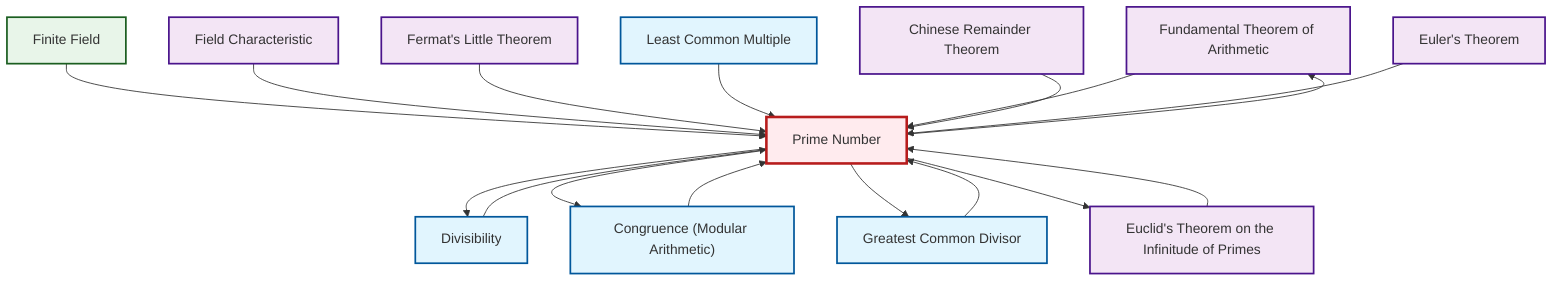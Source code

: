 graph TD
    classDef definition fill:#e1f5fe,stroke:#01579b,stroke-width:2px
    classDef theorem fill:#f3e5f5,stroke:#4a148c,stroke-width:2px
    classDef axiom fill:#fff3e0,stroke:#e65100,stroke-width:2px
    classDef example fill:#e8f5e9,stroke:#1b5e20,stroke-width:2px
    classDef current fill:#ffebee,stroke:#b71c1c,stroke-width:3px
    thm-fundamental-arithmetic["Fundamental Theorem of Arithmetic"]:::theorem
    thm-field-characteristic["Field Characteristic"]:::theorem
    thm-euclid-infinitude-primes["Euclid's Theorem on the Infinitude of Primes"]:::theorem
    def-gcd["Greatest Common Divisor"]:::definition
    thm-euler["Euler's Theorem"]:::theorem
    def-divisibility["Divisibility"]:::definition
    thm-fermat-little["Fermat's Little Theorem"]:::theorem
    ex-finite-field["Finite Field"]:::example
    thm-chinese-remainder["Chinese Remainder Theorem"]:::theorem
    def-prime["Prime Number"]:::definition
    def-congruence["Congruence (Modular Arithmetic)"]:::definition
    def-lcm["Least Common Multiple"]:::definition
    ex-finite-field --> def-prime
    def-prime --> thm-fundamental-arithmetic
    def-prime --> def-divisibility
    thm-field-characteristic --> def-prime
    def-prime --> def-congruence
    def-congruence --> def-prime
    thm-fermat-little --> def-prime
    def-divisibility --> def-prime
    def-prime --> def-gcd
    thm-euclid-infinitude-primes --> def-prime
    def-lcm --> def-prime
    def-prime --> thm-euclid-infinitude-primes
    thm-fundamental-arithmetic --> def-prime
    def-gcd --> def-prime
    thm-chinese-remainder --> def-prime
    thm-euler --> def-prime
    class def-prime current